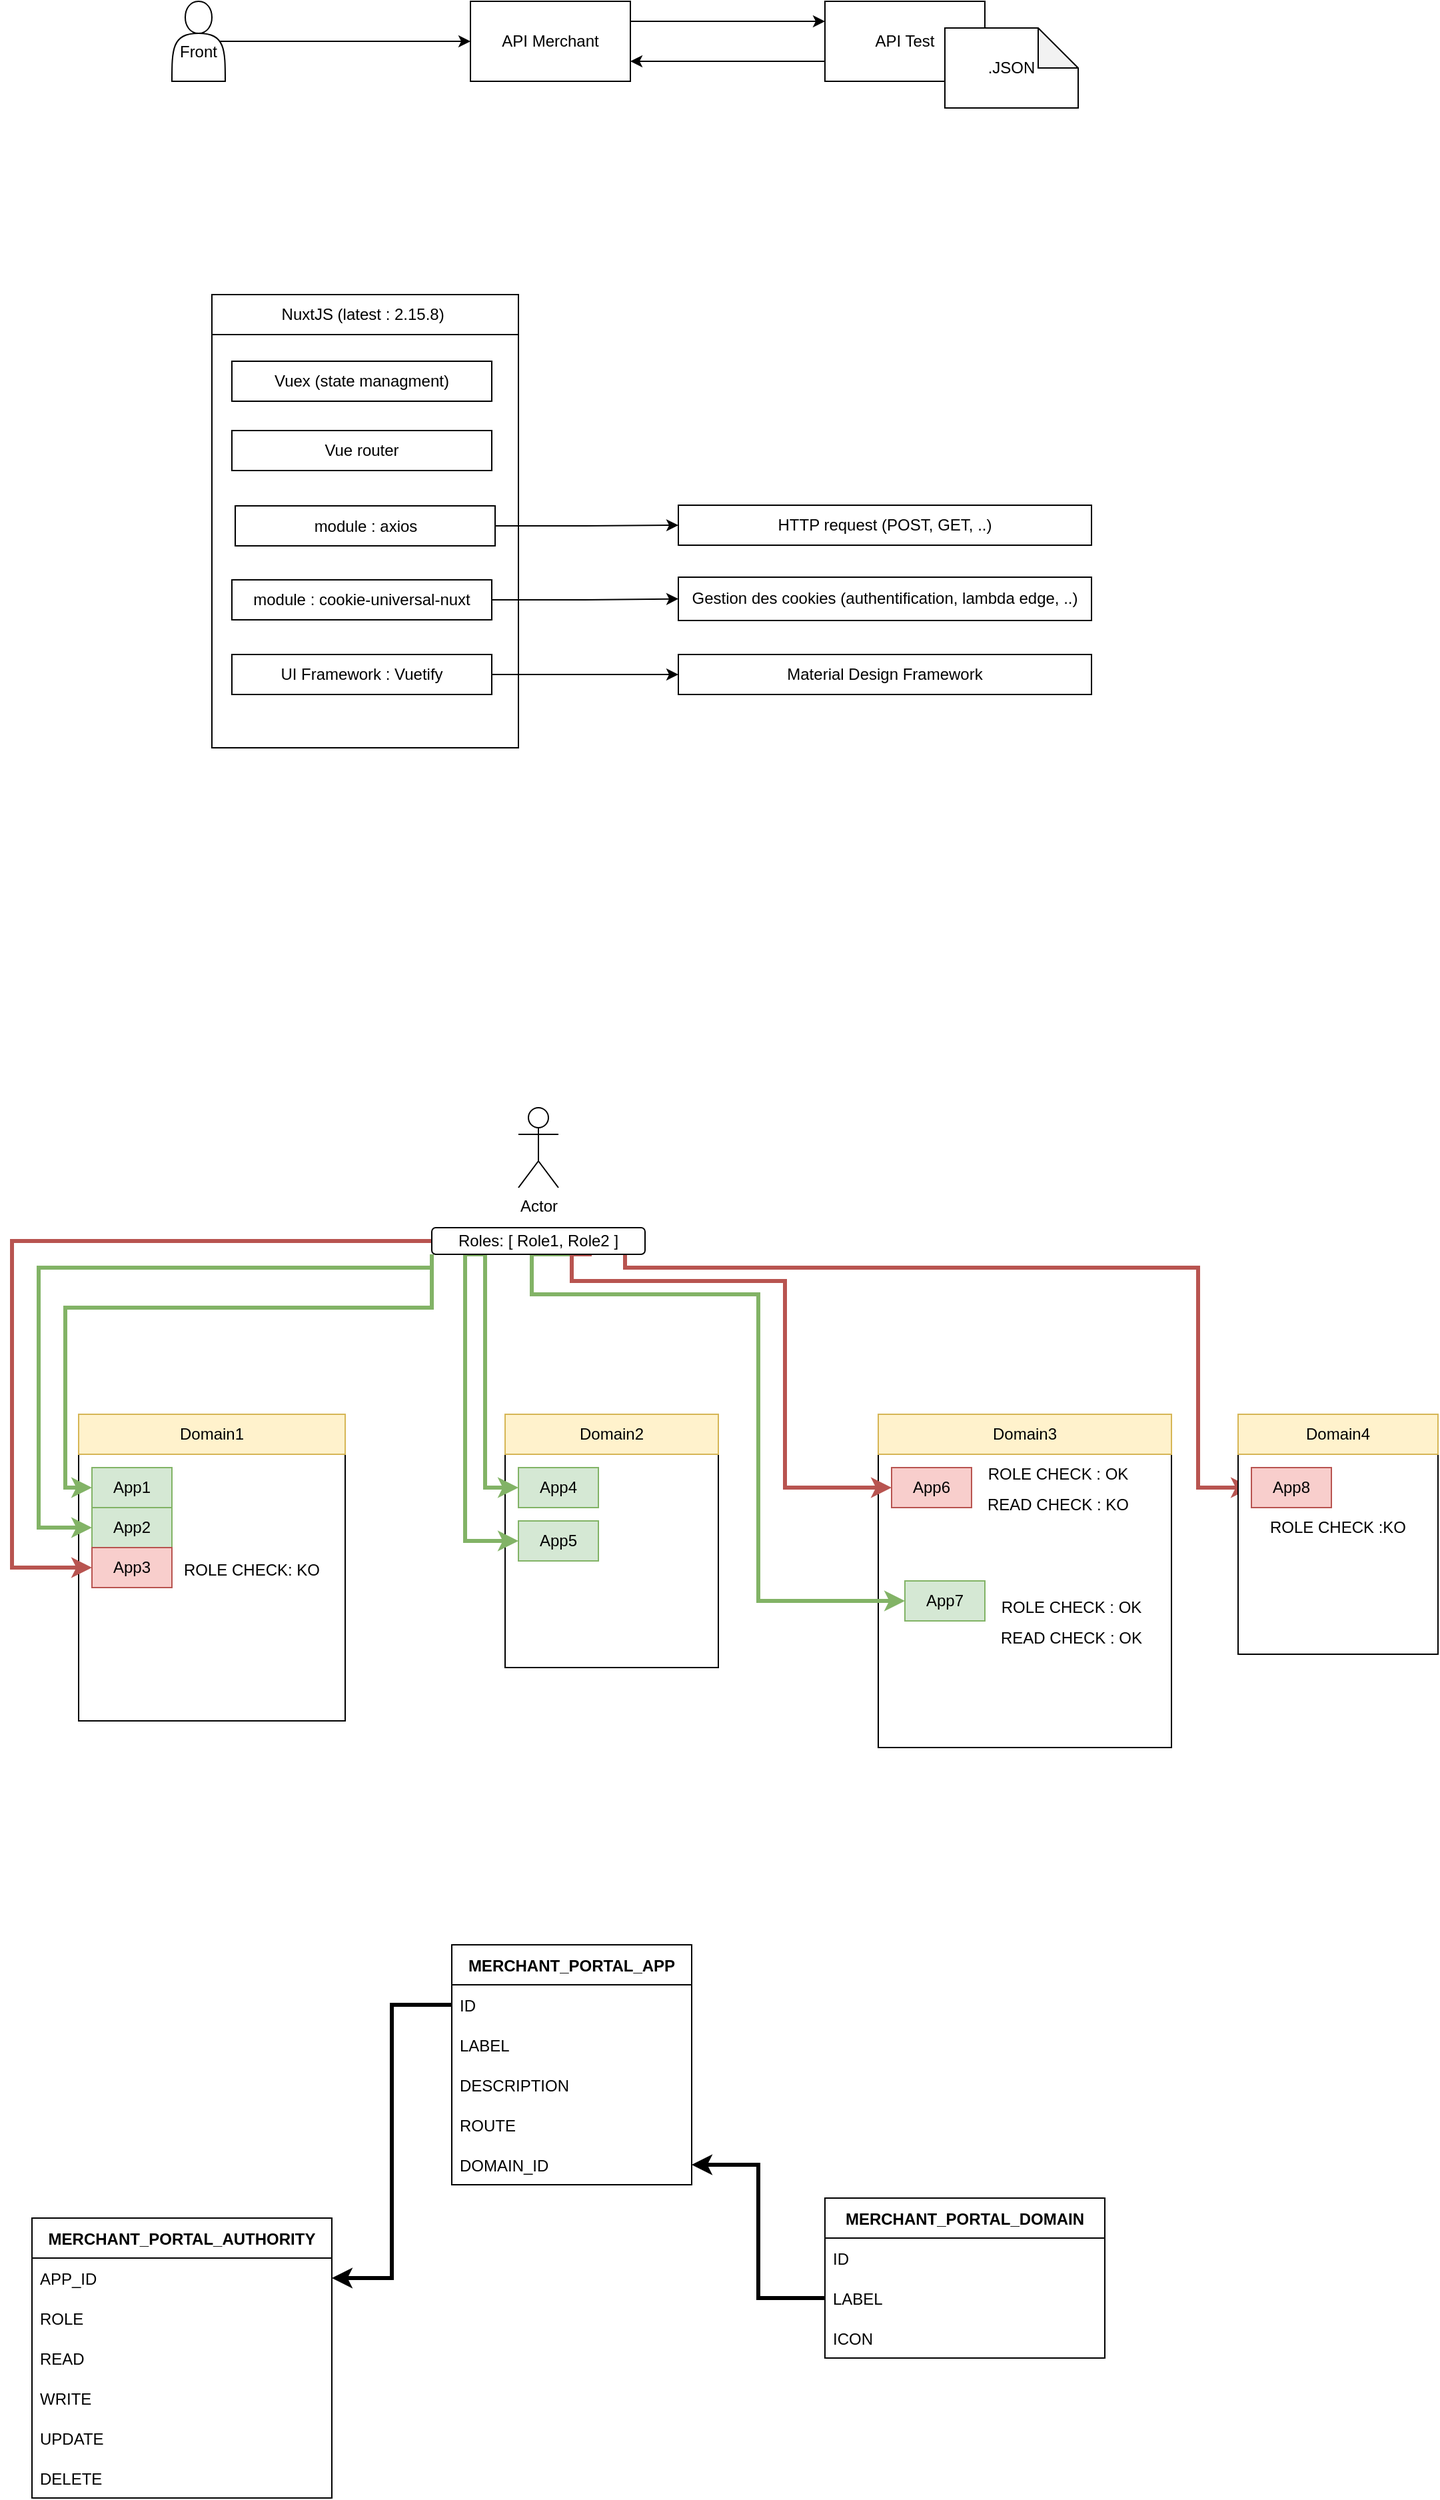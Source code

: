 <mxfile version="16.2.6" type="github">
  <diagram id="B3T2ok7oCwddM9JErL32" name="Page-1">
    <mxGraphModel dx="844" dy="1619" grid="1" gridSize="10" guides="1" tooltips="1" connect="1" arrows="1" fold="1" page="1" pageScale="1" pageWidth="827" pageHeight="1169" math="0" shadow="0">
      <root>
        <mxCell id="0" />
        <mxCell id="1" parent="0" />
        <mxCell id="VVBchH5EMKtEPRIQPdoM-1" value="Actor" style="shape=umlActor;verticalLabelPosition=bottom;verticalAlign=top;html=1;outlineConnect=0;" parent="1" vertex="1">
          <mxGeometry x="390" y="-150" width="30" height="60" as="geometry" />
        </mxCell>
        <mxCell id="VVBchH5EMKtEPRIQPdoM-3" value="" style="whiteSpace=wrap;html=1;aspect=fixed;" parent="1" vertex="1">
          <mxGeometry x="60" y="110" width="200" height="200" as="geometry" />
        </mxCell>
        <mxCell id="VVBchH5EMKtEPRIQPdoM-4" value="Domain1" style="text;html=1;strokeColor=#d6b656;fillColor=#fff2cc;align=center;verticalAlign=middle;whiteSpace=wrap;rounded=0;" parent="1" vertex="1">
          <mxGeometry x="60" y="80" width="200" height="30" as="geometry" />
        </mxCell>
        <mxCell id="VVBchH5EMKtEPRIQPdoM-5" value="App1" style="text;html=1;strokeColor=#82b366;fillColor=#d5e8d4;align=center;verticalAlign=middle;whiteSpace=wrap;rounded=0;" parent="1" vertex="1">
          <mxGeometry x="70" y="120" width="60" height="30" as="geometry" />
        </mxCell>
        <mxCell id="VVBchH5EMKtEPRIQPdoM-6" value="App2" style="text;html=1;strokeColor=#82b366;fillColor=#d5e8d4;align=center;verticalAlign=middle;whiteSpace=wrap;rounded=0;" parent="1" vertex="1">
          <mxGeometry x="70" y="150" width="60" height="30" as="geometry" />
        </mxCell>
        <mxCell id="VVBchH5EMKtEPRIQPdoM-7" value="App3" style="text;html=1;strokeColor=#b85450;fillColor=#f8cecc;align=center;verticalAlign=middle;whiteSpace=wrap;rounded=0;" parent="1" vertex="1">
          <mxGeometry x="70" y="180" width="60" height="30" as="geometry" />
        </mxCell>
        <mxCell id="VVBchH5EMKtEPRIQPdoM-8" value="" style="whiteSpace=wrap;html=1;aspect=fixed;" parent="1" vertex="1">
          <mxGeometry x="380" y="110" width="160" height="160" as="geometry" />
        </mxCell>
        <mxCell id="VVBchH5EMKtEPRIQPdoM-9" value="Domain2" style="text;html=1;strokeColor=#d6b656;fillColor=#fff2cc;align=center;verticalAlign=middle;whiteSpace=wrap;rounded=0;" parent="1" vertex="1">
          <mxGeometry x="380" y="80" width="160" height="30" as="geometry" />
        </mxCell>
        <mxCell id="VVBchH5EMKtEPRIQPdoM-10" value="App4" style="text;html=1;strokeColor=#82b366;fillColor=#d5e8d4;align=center;verticalAlign=middle;whiteSpace=wrap;rounded=0;" parent="1" vertex="1">
          <mxGeometry x="390" y="120" width="60" height="30" as="geometry" />
        </mxCell>
        <mxCell id="VVBchH5EMKtEPRIQPdoM-11" value="App5" style="text;html=1;strokeColor=#82b366;fillColor=#d5e8d4;align=center;verticalAlign=middle;whiteSpace=wrap;rounded=0;" parent="1" vertex="1">
          <mxGeometry x="390" y="160" width="60" height="30" as="geometry" />
        </mxCell>
        <mxCell id="VVBchH5EMKtEPRIQPdoM-13" value="" style="whiteSpace=wrap;html=1;aspect=fixed;" parent="1" vertex="1">
          <mxGeometry x="660" y="110" width="220" height="220" as="geometry" />
        </mxCell>
        <mxCell id="VVBchH5EMKtEPRIQPdoM-14" value="Domain3" style="text;html=1;strokeColor=#d6b656;fillColor=#fff2cc;align=center;verticalAlign=middle;whiteSpace=wrap;rounded=0;" parent="1" vertex="1">
          <mxGeometry x="660" y="80" width="220" height="30" as="geometry" />
        </mxCell>
        <mxCell id="VVBchH5EMKtEPRIQPdoM-15" value="App6" style="text;html=1;strokeColor=#b85450;fillColor=#f8cecc;align=center;verticalAlign=middle;whiteSpace=wrap;rounded=0;" parent="1" vertex="1">
          <mxGeometry x="670" y="120" width="60" height="30" as="geometry" />
        </mxCell>
        <mxCell id="VVBchH5EMKtEPRIQPdoM-16" value="App7" style="text;html=1;strokeColor=#82b366;fillColor=#d5e8d4;align=center;verticalAlign=middle;whiteSpace=wrap;rounded=0;" parent="1" vertex="1">
          <mxGeometry x="680" y="205" width="60" height="30" as="geometry" />
        </mxCell>
        <mxCell id="VVBchH5EMKtEPRIQPdoM-75" style="edgeStyle=orthogonalEdgeStyle;rounded=0;orthogonalLoop=1;jettySize=auto;html=1;exitX=0;exitY=0.5;exitDx=0;exitDy=0;entryX=0;entryY=0.5;entryDx=0;entryDy=0;strokeWidth=3;fillColor=#f8cecc;strokeColor=#b85450;" parent="1" source="VVBchH5EMKtEPRIQPdoM-19" target="VVBchH5EMKtEPRIQPdoM-7" edge="1">
          <mxGeometry relative="1" as="geometry">
            <Array as="points">
              <mxPoint x="10" y="-50" />
              <mxPoint x="10" y="195" />
            </Array>
          </mxGeometry>
        </mxCell>
        <mxCell id="VVBchH5EMKtEPRIQPdoM-76" style="edgeStyle=orthogonalEdgeStyle;rounded=0;orthogonalLoop=1;jettySize=auto;html=1;exitX=0;exitY=1;exitDx=0;exitDy=0;entryX=0;entryY=0.5;entryDx=0;entryDy=0;strokeWidth=3;fontColor=#97D077;fillColor=#d5e8d4;strokeColor=#82b366;" parent="1" source="VVBchH5EMKtEPRIQPdoM-19" target="VVBchH5EMKtEPRIQPdoM-6" edge="1">
          <mxGeometry relative="1" as="geometry">
            <Array as="points">
              <mxPoint x="325" y="-30" />
              <mxPoint x="30" y="-30" />
              <mxPoint x="30" y="165" />
            </Array>
          </mxGeometry>
        </mxCell>
        <mxCell id="VVBchH5EMKtEPRIQPdoM-77" style="edgeStyle=orthogonalEdgeStyle;rounded=0;orthogonalLoop=1;jettySize=auto;html=1;exitX=0;exitY=1;exitDx=0;exitDy=0;entryX=0;entryY=0.5;entryDx=0;entryDy=0;strokeWidth=3;fontColor=#97D077;fillColor=#d5e8d4;strokeColor=#82b366;" parent="1" source="VVBchH5EMKtEPRIQPdoM-19" target="VVBchH5EMKtEPRIQPdoM-5" edge="1">
          <mxGeometry relative="1" as="geometry">
            <Array as="points">
              <mxPoint x="325" />
              <mxPoint x="50" />
              <mxPoint x="50" y="135" />
            </Array>
          </mxGeometry>
        </mxCell>
        <mxCell id="VVBchH5EMKtEPRIQPdoM-78" style="edgeStyle=orthogonalEdgeStyle;rounded=0;orthogonalLoop=1;jettySize=auto;html=1;exitX=0.25;exitY=1;exitDx=0;exitDy=0;entryX=0;entryY=0.5;entryDx=0;entryDy=0;strokeWidth=3;fillColor=#d5e8d4;strokeColor=#82b366;" parent="1" source="VVBchH5EMKtEPRIQPdoM-19" target="VVBchH5EMKtEPRIQPdoM-10" edge="1">
          <mxGeometry relative="1" as="geometry" />
        </mxCell>
        <mxCell id="VVBchH5EMKtEPRIQPdoM-79" style="edgeStyle=orthogonalEdgeStyle;rounded=0;orthogonalLoop=1;jettySize=auto;html=1;exitX=0.25;exitY=1;exitDx=0;exitDy=0;entryX=0;entryY=0.5;entryDx=0;entryDy=0;strokeWidth=3;fillColor=#d5e8d4;strokeColor=#82b366;" parent="1" source="VVBchH5EMKtEPRIQPdoM-19" target="VVBchH5EMKtEPRIQPdoM-11" edge="1">
          <mxGeometry relative="1" as="geometry">
            <Array as="points">
              <mxPoint x="350" y="-40" />
              <mxPoint x="350" y="175" />
            </Array>
          </mxGeometry>
        </mxCell>
        <mxCell id="VVBchH5EMKtEPRIQPdoM-80" style="edgeStyle=orthogonalEdgeStyle;rounded=0;orthogonalLoop=1;jettySize=auto;html=1;exitX=0.669;exitY=1.05;exitDx=0;exitDy=0;entryX=0;entryY=0.5;entryDx=0;entryDy=0;strokeWidth=3;fillColor=#d5e8d4;strokeColor=#82b366;exitPerimeter=0;" parent="1" source="VVBchH5EMKtEPRIQPdoM-19" target="VVBchH5EMKtEPRIQPdoM-16" edge="1">
          <mxGeometry relative="1" as="geometry">
            <Array as="points">
              <mxPoint x="432" y="-40" />
              <mxPoint x="400" y="-40" />
              <mxPoint x="400" y="-10" />
              <mxPoint x="570" y="-10" />
              <mxPoint x="570" y="220" />
              <mxPoint x="670" y="220" />
            </Array>
          </mxGeometry>
        </mxCell>
        <mxCell id="VVBchH5EMKtEPRIQPdoM-81" style="edgeStyle=orthogonalEdgeStyle;rounded=0;orthogonalLoop=1;jettySize=auto;html=1;exitX=0.75;exitY=1;exitDx=0;exitDy=0;entryX=0;entryY=0.5;entryDx=0;entryDy=0;strokeWidth=3;fillColor=#f8cecc;strokeColor=#b85450;" parent="1" source="VVBchH5EMKtEPRIQPdoM-19" target="VVBchH5EMKtEPRIQPdoM-15" edge="1">
          <mxGeometry relative="1" as="geometry">
            <Array as="points">
              <mxPoint x="430" y="-40" />
              <mxPoint x="430" y="-20" />
              <mxPoint x="590" y="-20" />
              <mxPoint x="590" y="135" />
            </Array>
          </mxGeometry>
        </mxCell>
        <mxCell id="VVBchH5EMKtEPRIQPdoM-88" style="edgeStyle=orthogonalEdgeStyle;rounded=0;orthogonalLoop=1;jettySize=auto;html=1;exitX=1;exitY=0.5;exitDx=0;exitDy=0;entryX=0;entryY=0.5;entryDx=0;entryDy=0;fontColor=#97D077;strokeWidth=3;fillColor=#f8cecc;strokeColor=#b85450;" parent="1" source="VVBchH5EMKtEPRIQPdoM-19" target="VVBchH5EMKtEPRIQPdoM-86" edge="1">
          <mxGeometry relative="1" as="geometry">
            <Array as="points">
              <mxPoint x="470" y="-50" />
              <mxPoint x="470" y="-30" />
              <mxPoint x="900" y="-30" />
              <mxPoint x="900" y="135" />
            </Array>
          </mxGeometry>
        </mxCell>
        <mxCell id="VVBchH5EMKtEPRIQPdoM-19" value="Roles: [ Role1, Role2 ]" style="rounded=1;whiteSpace=wrap;html=1;" parent="1" vertex="1">
          <mxGeometry x="325" y="-60" width="160" height="20" as="geometry" />
        </mxCell>
        <mxCell id="VVBchH5EMKtEPRIQPdoM-30" value="READ CHECK : KO" style="text;html=1;strokeColor=none;fillColor=none;align=center;verticalAlign=middle;whiteSpace=wrap;rounded=0;" parent="1" vertex="1">
          <mxGeometry x="730" y="133" width="130" height="30" as="geometry" />
        </mxCell>
        <mxCell id="VVBchH5EMKtEPRIQPdoM-47" value="ROLE CHECK: KO" style="text;html=1;strokeColor=none;fillColor=none;align=center;verticalAlign=middle;whiteSpace=wrap;rounded=0;" parent="1" vertex="1">
          <mxGeometry x="130" y="182" width="120" height="30" as="geometry" />
        </mxCell>
        <mxCell id="VVBchH5EMKtEPRIQPdoM-48" value="MERCHANT_PORTAL_APP" style="swimlane;fontStyle=1;childLayout=stackLayout;horizontal=1;startSize=30;horizontalStack=0;resizeParent=1;resizeParentMax=0;resizeLast=0;collapsible=1;marginBottom=0;" parent="1" vertex="1">
          <mxGeometry x="340" y="478" width="180" height="180" as="geometry" />
        </mxCell>
        <mxCell id="VVBchH5EMKtEPRIQPdoM-49" value="ID" style="text;strokeColor=none;fillColor=none;align=left;verticalAlign=middle;spacingLeft=4;spacingRight=4;overflow=hidden;points=[[0,0.5],[1,0.5]];portConstraint=eastwest;rotatable=0;" parent="VVBchH5EMKtEPRIQPdoM-48" vertex="1">
          <mxGeometry y="30" width="180" height="30" as="geometry" />
        </mxCell>
        <mxCell id="VVBchH5EMKtEPRIQPdoM-50" value="LABEL" style="text;strokeColor=none;fillColor=none;align=left;verticalAlign=middle;spacingLeft=4;spacingRight=4;overflow=hidden;points=[[0,0.5],[1,0.5]];portConstraint=eastwest;rotatable=0;" parent="VVBchH5EMKtEPRIQPdoM-48" vertex="1">
          <mxGeometry y="60" width="180" height="30" as="geometry" />
        </mxCell>
        <mxCell id="VVBchH5EMKtEPRIQPdoM-51" value="DESCRIPTION" style="text;strokeColor=none;fillColor=none;align=left;verticalAlign=middle;spacingLeft=4;spacingRight=4;overflow=hidden;points=[[0,0.5],[1,0.5]];portConstraint=eastwest;rotatable=0;" parent="VVBchH5EMKtEPRIQPdoM-48" vertex="1">
          <mxGeometry y="90" width="180" height="30" as="geometry" />
        </mxCell>
        <mxCell id="VVBchH5EMKtEPRIQPdoM-63" value="ROUTE" style="text;strokeColor=none;fillColor=none;align=left;verticalAlign=middle;spacingLeft=4;spacingRight=4;overflow=hidden;points=[[0,0.5],[1,0.5]];portConstraint=eastwest;rotatable=0;" parent="VVBchH5EMKtEPRIQPdoM-48" vertex="1">
          <mxGeometry y="120" width="180" height="30" as="geometry" />
        </mxCell>
        <mxCell id="VVBchH5EMKtEPRIQPdoM-64" value="DOMAIN_ID" style="text;strokeColor=none;fillColor=none;align=left;verticalAlign=middle;spacingLeft=4;spacingRight=4;overflow=hidden;points=[[0,0.5],[1,0.5]];portConstraint=eastwest;rotatable=0;" parent="VVBchH5EMKtEPRIQPdoM-48" vertex="1">
          <mxGeometry y="150" width="180" height="30" as="geometry" />
        </mxCell>
        <mxCell id="VVBchH5EMKtEPRIQPdoM-52" value="MERCHANT_PORTAL_DOMAIN" style="swimlane;fontStyle=1;childLayout=stackLayout;horizontal=1;startSize=30;horizontalStack=0;resizeParent=1;resizeParentMax=0;resizeLast=0;collapsible=1;marginBottom=0;" parent="1" vertex="1">
          <mxGeometry x="620" y="668" width="210" height="120" as="geometry">
            <mxRectangle x="470" y="570" width="210" height="30" as="alternateBounds" />
          </mxGeometry>
        </mxCell>
        <mxCell id="VVBchH5EMKtEPRIQPdoM-55" value="ID" style="text;strokeColor=none;fillColor=none;align=left;verticalAlign=middle;spacingLeft=4;spacingRight=4;overflow=hidden;points=[[0,0.5],[1,0.5]];portConstraint=eastwest;rotatable=0;" parent="VVBchH5EMKtEPRIQPdoM-52" vertex="1">
          <mxGeometry y="30" width="210" height="30" as="geometry" />
        </mxCell>
        <mxCell id="VVBchH5EMKtEPRIQPdoM-61" value="LABEL" style="text;strokeColor=none;fillColor=none;align=left;verticalAlign=middle;spacingLeft=4;spacingRight=4;overflow=hidden;points=[[0,0.5],[1,0.5]];portConstraint=eastwest;rotatable=0;" parent="VVBchH5EMKtEPRIQPdoM-52" vertex="1">
          <mxGeometry y="60" width="210" height="30" as="geometry" />
        </mxCell>
        <mxCell id="VVBchH5EMKtEPRIQPdoM-62" value="ICON" style="text;strokeColor=none;fillColor=none;align=left;verticalAlign=middle;spacingLeft=4;spacingRight=4;overflow=hidden;points=[[0,0.5],[1,0.5]];portConstraint=eastwest;rotatable=0;" parent="VVBchH5EMKtEPRIQPdoM-52" vertex="1">
          <mxGeometry y="90" width="210" height="30" as="geometry" />
        </mxCell>
        <mxCell id="VVBchH5EMKtEPRIQPdoM-56" value="MERCHANT_PORTAL_AUTHORITY" style="swimlane;fontStyle=1;childLayout=stackLayout;horizontal=1;startSize=30;horizontalStack=0;resizeParent=1;resizeParentMax=0;resizeLast=0;collapsible=1;marginBottom=0;" parent="1" vertex="1">
          <mxGeometry x="25" y="683" width="225" height="210" as="geometry" />
        </mxCell>
        <mxCell id="VVBchH5EMKtEPRIQPdoM-57" value="APP_ID" style="text;strokeColor=none;fillColor=none;align=left;verticalAlign=middle;spacingLeft=4;spacingRight=4;overflow=hidden;points=[[0,0.5],[1,0.5]];portConstraint=eastwest;rotatable=0;" parent="VVBchH5EMKtEPRIQPdoM-56" vertex="1">
          <mxGeometry y="30" width="225" height="30" as="geometry" />
        </mxCell>
        <mxCell id="VVBchH5EMKtEPRIQPdoM-58" value="ROLE" style="text;strokeColor=none;fillColor=none;align=left;verticalAlign=middle;spacingLeft=4;spacingRight=4;overflow=hidden;points=[[0,0.5],[1,0.5]];portConstraint=eastwest;rotatable=0;" parent="VVBchH5EMKtEPRIQPdoM-56" vertex="1">
          <mxGeometry y="60" width="225" height="30" as="geometry" />
        </mxCell>
        <mxCell id="VVBchH5EMKtEPRIQPdoM-59" value="READ" style="text;strokeColor=none;fillColor=none;align=left;verticalAlign=middle;spacingLeft=4;spacingRight=4;overflow=hidden;points=[[0,0.5],[1,0.5]];portConstraint=eastwest;rotatable=0;" parent="VVBchH5EMKtEPRIQPdoM-56" vertex="1">
          <mxGeometry y="90" width="225" height="30" as="geometry" />
        </mxCell>
        <mxCell id="VVBchH5EMKtEPRIQPdoM-65" value="WRITE" style="text;strokeColor=none;fillColor=none;align=left;verticalAlign=middle;spacingLeft=4;spacingRight=4;overflow=hidden;points=[[0,0.5],[1,0.5]];portConstraint=eastwest;rotatable=0;" parent="VVBchH5EMKtEPRIQPdoM-56" vertex="1">
          <mxGeometry y="120" width="225" height="30" as="geometry" />
        </mxCell>
        <mxCell id="VVBchH5EMKtEPRIQPdoM-71" value="UPDATE" style="text;strokeColor=none;fillColor=none;align=left;verticalAlign=middle;spacingLeft=4;spacingRight=4;overflow=hidden;points=[[0,0.5],[1,0.5]];portConstraint=eastwest;rotatable=0;" parent="VVBchH5EMKtEPRIQPdoM-56" vertex="1">
          <mxGeometry y="150" width="225" height="30" as="geometry" />
        </mxCell>
        <mxCell id="VVBchH5EMKtEPRIQPdoM-72" value="DELETE" style="text;strokeColor=none;fillColor=none;align=left;verticalAlign=middle;spacingLeft=4;spacingRight=4;overflow=hidden;points=[[0,0.5],[1,0.5]];portConstraint=eastwest;rotatable=0;" parent="VVBchH5EMKtEPRIQPdoM-56" vertex="1">
          <mxGeometry y="180" width="225" height="30" as="geometry" />
        </mxCell>
        <mxCell id="VVBchH5EMKtEPRIQPdoM-73" style="edgeStyle=orthogonalEdgeStyle;rounded=0;orthogonalLoop=1;jettySize=auto;html=1;exitX=0;exitY=0.5;exitDx=0;exitDy=0;strokeWidth=3;" parent="1" source="VVBchH5EMKtEPRIQPdoM-61" target="VVBchH5EMKtEPRIQPdoM-64" edge="1">
          <mxGeometry relative="1" as="geometry" />
        </mxCell>
        <mxCell id="VVBchH5EMKtEPRIQPdoM-74" style="edgeStyle=orthogonalEdgeStyle;rounded=0;orthogonalLoop=1;jettySize=auto;html=1;exitX=0;exitY=0.5;exitDx=0;exitDy=0;entryX=1;entryY=0.5;entryDx=0;entryDy=0;strokeWidth=3;" parent="1" source="VVBchH5EMKtEPRIQPdoM-49" target="VVBchH5EMKtEPRIQPdoM-57" edge="1">
          <mxGeometry relative="1" as="geometry" />
        </mxCell>
        <mxCell id="VVBchH5EMKtEPRIQPdoM-82" value="ROLE CHECK : OK" style="text;html=1;strokeColor=none;fillColor=none;align=center;verticalAlign=middle;whiteSpace=wrap;rounded=0;" parent="1" vertex="1">
          <mxGeometry x="740" y="210" width="130" height="30" as="geometry" />
        </mxCell>
        <mxCell id="VVBchH5EMKtEPRIQPdoM-83" value="READ CHECK : OK" style="text;html=1;strokeColor=none;fillColor=none;align=center;verticalAlign=middle;whiteSpace=wrap;rounded=0;" parent="1" vertex="1">
          <mxGeometry x="740" y="233" width="130" height="30" as="geometry" />
        </mxCell>
        <mxCell id="VVBchH5EMKtEPRIQPdoM-84" value="" style="whiteSpace=wrap;html=1;aspect=fixed;" parent="1" vertex="1">
          <mxGeometry x="930" y="110" width="150" height="150" as="geometry" />
        </mxCell>
        <mxCell id="VVBchH5EMKtEPRIQPdoM-85" value="Domain4" style="text;html=1;strokeColor=#d6b656;fillColor=#fff2cc;align=center;verticalAlign=middle;whiteSpace=wrap;rounded=0;" parent="1" vertex="1">
          <mxGeometry x="930" y="80" width="150" height="30" as="geometry" />
        </mxCell>
        <mxCell id="VVBchH5EMKtEPRIQPdoM-86" value="App8" style="text;html=1;strokeColor=#b85450;fillColor=#f8cecc;align=center;verticalAlign=middle;whiteSpace=wrap;rounded=0;" parent="1" vertex="1">
          <mxGeometry x="940" y="120" width="60" height="30" as="geometry" />
        </mxCell>
        <mxCell id="VVBchH5EMKtEPRIQPdoM-87" value="ROLE CHECK :KO" style="text;html=1;strokeColor=none;fillColor=none;align=center;verticalAlign=middle;whiteSpace=wrap;rounded=0;" parent="1" vertex="1">
          <mxGeometry x="940" y="150" width="130" height="30" as="geometry" />
        </mxCell>
        <mxCell id="VVBchH5EMKtEPRIQPdoM-89" value="ROLE CHECK : OK" style="text;html=1;strokeColor=none;fillColor=none;align=center;verticalAlign=middle;whiteSpace=wrap;rounded=0;" parent="1" vertex="1">
          <mxGeometry x="730" y="110" width="130" height="30" as="geometry" />
        </mxCell>
        <mxCell id="YFlyBdM_wxRN_G0KEgHs-3" style="edgeStyle=orthogonalEdgeStyle;rounded=0;orthogonalLoop=1;jettySize=auto;html=1;exitX=0.9;exitY=0.5;exitDx=0;exitDy=0;exitPerimeter=0;entryX=0;entryY=0.5;entryDx=0;entryDy=0;" edge="1" parent="1" source="YFlyBdM_wxRN_G0KEgHs-1" target="YFlyBdM_wxRN_G0KEgHs-2">
          <mxGeometry relative="1" as="geometry" />
        </mxCell>
        <mxCell id="YFlyBdM_wxRN_G0KEgHs-1" value="&lt;br&gt;Front" style="shape=actor;whiteSpace=wrap;html=1;" vertex="1" parent="1">
          <mxGeometry x="130" y="-980" width="40" height="60" as="geometry" />
        </mxCell>
        <mxCell id="YFlyBdM_wxRN_G0KEgHs-9" style="edgeStyle=orthogonalEdgeStyle;rounded=0;orthogonalLoop=1;jettySize=auto;html=1;exitX=1;exitY=0.25;exitDx=0;exitDy=0;entryX=0;entryY=0.25;entryDx=0;entryDy=0;" edge="1" parent="1" source="YFlyBdM_wxRN_G0KEgHs-2" target="YFlyBdM_wxRN_G0KEgHs-4">
          <mxGeometry relative="1" as="geometry" />
        </mxCell>
        <mxCell id="YFlyBdM_wxRN_G0KEgHs-2" value="API Merchant" style="rounded=0;whiteSpace=wrap;html=1;" vertex="1" parent="1">
          <mxGeometry x="354" y="-980" width="120" height="60" as="geometry" />
        </mxCell>
        <mxCell id="YFlyBdM_wxRN_G0KEgHs-10" style="edgeStyle=orthogonalEdgeStyle;rounded=0;orthogonalLoop=1;jettySize=auto;html=1;exitX=0;exitY=0.75;exitDx=0;exitDy=0;entryX=1;entryY=0.75;entryDx=0;entryDy=0;" edge="1" parent="1" source="YFlyBdM_wxRN_G0KEgHs-4" target="YFlyBdM_wxRN_G0KEgHs-2">
          <mxGeometry relative="1" as="geometry" />
        </mxCell>
        <mxCell id="YFlyBdM_wxRN_G0KEgHs-4" value="API Test" style="rounded=0;whiteSpace=wrap;html=1;" vertex="1" parent="1">
          <mxGeometry x="620" y="-980" width="120" height="60" as="geometry" />
        </mxCell>
        <mxCell id="YFlyBdM_wxRN_G0KEgHs-8" value=".JSON" style="shape=note;whiteSpace=wrap;html=1;backgroundOutline=1;darkOpacity=0.05;" vertex="1" parent="1">
          <mxGeometry x="710" y="-960" width="100" height="60" as="geometry" />
        </mxCell>
        <mxCell id="YFlyBdM_wxRN_G0KEgHs-12" value="" style="rounded=0;whiteSpace=wrap;html=1;" vertex="1" parent="1">
          <mxGeometry x="160" y="-730" width="230" height="310" as="geometry" />
        </mxCell>
        <mxCell id="YFlyBdM_wxRN_G0KEgHs-14" value="NuxtJS (latest : 2.15.8)&amp;nbsp;" style="rounded=0;whiteSpace=wrap;html=1;" vertex="1" parent="1">
          <mxGeometry x="160" y="-760" width="230" height="30" as="geometry" />
        </mxCell>
        <mxCell id="YFlyBdM_wxRN_G0KEgHs-15" value="Vuex (state managment)" style="rounded=0;whiteSpace=wrap;html=1;" vertex="1" parent="1">
          <mxGeometry x="175" y="-710" width="195" height="30" as="geometry" />
        </mxCell>
        <mxCell id="YFlyBdM_wxRN_G0KEgHs-16" value="Vue router" style="rounded=0;whiteSpace=wrap;html=1;" vertex="1" parent="1">
          <mxGeometry x="175" y="-658" width="195" height="30" as="geometry" />
        </mxCell>
        <mxCell id="YFlyBdM_wxRN_G0KEgHs-25" style="edgeStyle=orthogonalEdgeStyle;rounded=0;orthogonalLoop=1;jettySize=auto;html=1;exitX=1;exitY=0.5;exitDx=0;exitDy=0;entryX=0;entryY=0.5;entryDx=0;entryDy=0;" edge="1" parent="1" source="YFlyBdM_wxRN_G0KEgHs-17" target="YFlyBdM_wxRN_G0KEgHs-24">
          <mxGeometry relative="1" as="geometry" />
        </mxCell>
        <mxCell id="YFlyBdM_wxRN_G0KEgHs-17" value="UI Framework : Vuetify" style="rounded=0;whiteSpace=wrap;html=1;" vertex="1" parent="1">
          <mxGeometry x="175" y="-490" width="195" height="30" as="geometry" />
        </mxCell>
        <mxCell id="YFlyBdM_wxRN_G0KEgHs-23" style="edgeStyle=orthogonalEdgeStyle;rounded=0;orthogonalLoop=1;jettySize=auto;html=1;exitX=1;exitY=0.5;exitDx=0;exitDy=0;" edge="1" parent="1" source="YFlyBdM_wxRN_G0KEgHs-18" target="YFlyBdM_wxRN_G0KEgHs-22">
          <mxGeometry relative="1" as="geometry" />
        </mxCell>
        <mxCell id="YFlyBdM_wxRN_G0KEgHs-18" value="module : axios" style="rounded=0;whiteSpace=wrap;html=1;" vertex="1" parent="1">
          <mxGeometry x="177.5" y="-601.5" width="195" height="30" as="geometry" />
        </mxCell>
        <mxCell id="YFlyBdM_wxRN_G0KEgHs-21" style="edgeStyle=orthogonalEdgeStyle;rounded=0;orthogonalLoop=1;jettySize=auto;html=1;exitX=1;exitY=0.5;exitDx=0;exitDy=0;" edge="1" parent="1" source="YFlyBdM_wxRN_G0KEgHs-19" target="YFlyBdM_wxRN_G0KEgHs-20">
          <mxGeometry relative="1" as="geometry" />
        </mxCell>
        <mxCell id="YFlyBdM_wxRN_G0KEgHs-19" value="module : cookie-universal-nuxt" style="rounded=0;whiteSpace=wrap;html=1;" vertex="1" parent="1">
          <mxGeometry x="175" y="-546" width="195" height="30" as="geometry" />
        </mxCell>
        <mxCell id="YFlyBdM_wxRN_G0KEgHs-20" value="Gestion des cookies (authentification, lambda edge, ..)" style="rounded=0;whiteSpace=wrap;html=1;" vertex="1" parent="1">
          <mxGeometry x="510" y="-548" width="310" height="32.5" as="geometry" />
        </mxCell>
        <mxCell id="YFlyBdM_wxRN_G0KEgHs-22" value="HTTP request (POST, GET, ..)" style="rounded=0;whiteSpace=wrap;html=1;" vertex="1" parent="1">
          <mxGeometry x="510" y="-602" width="310" height="30" as="geometry" />
        </mxCell>
        <mxCell id="YFlyBdM_wxRN_G0KEgHs-24" value="Material Design Framework" style="rounded=0;whiteSpace=wrap;html=1;" vertex="1" parent="1">
          <mxGeometry x="510" y="-490" width="310" height="30" as="geometry" />
        </mxCell>
      </root>
    </mxGraphModel>
  </diagram>
</mxfile>
